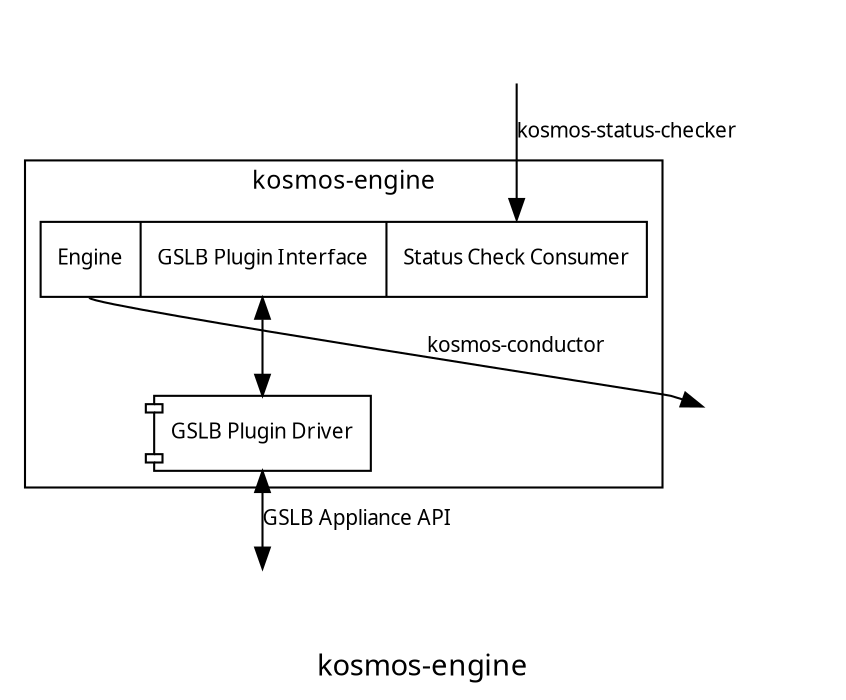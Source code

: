 digraph "Kosmos"{
    rankdir=TB
    node [ fontname="sans-serif"fontsize=10 ];
    edge [ fontname="sans-serif"fontsize=10 ];
    label="kosmos-engine";
    overlap="ortho";
    fontname="sans-serif"
    newrank=true

    Conductor [style="invisible"]

    subgraph cluster_engine_service {
        fontname="sans-serif"
        label="kosmos-engine";
        fontsize=12

        node[shape=record];
        Engine[label="<f0> Engine|<f1> GSLB Plugin Interface |<f2> Status Check Consumer"];
        PluginDriver[label="GSLB Plugin Driver", shape="component"]
    }


    ApplicanceAPI [style="invisible"]
    Worker [style="invisible"]

    Engine:f0 -> Conductor [label="kosmos-conductor"];

    Engine:f1 -> PluginDriver [dir="both"];
    PluginDriver -> ApplicanceAPI [dir="both" label="GSLB Appliance API"];


    Worker -> Engine:f2[label="kosmos-status-checker"];

}